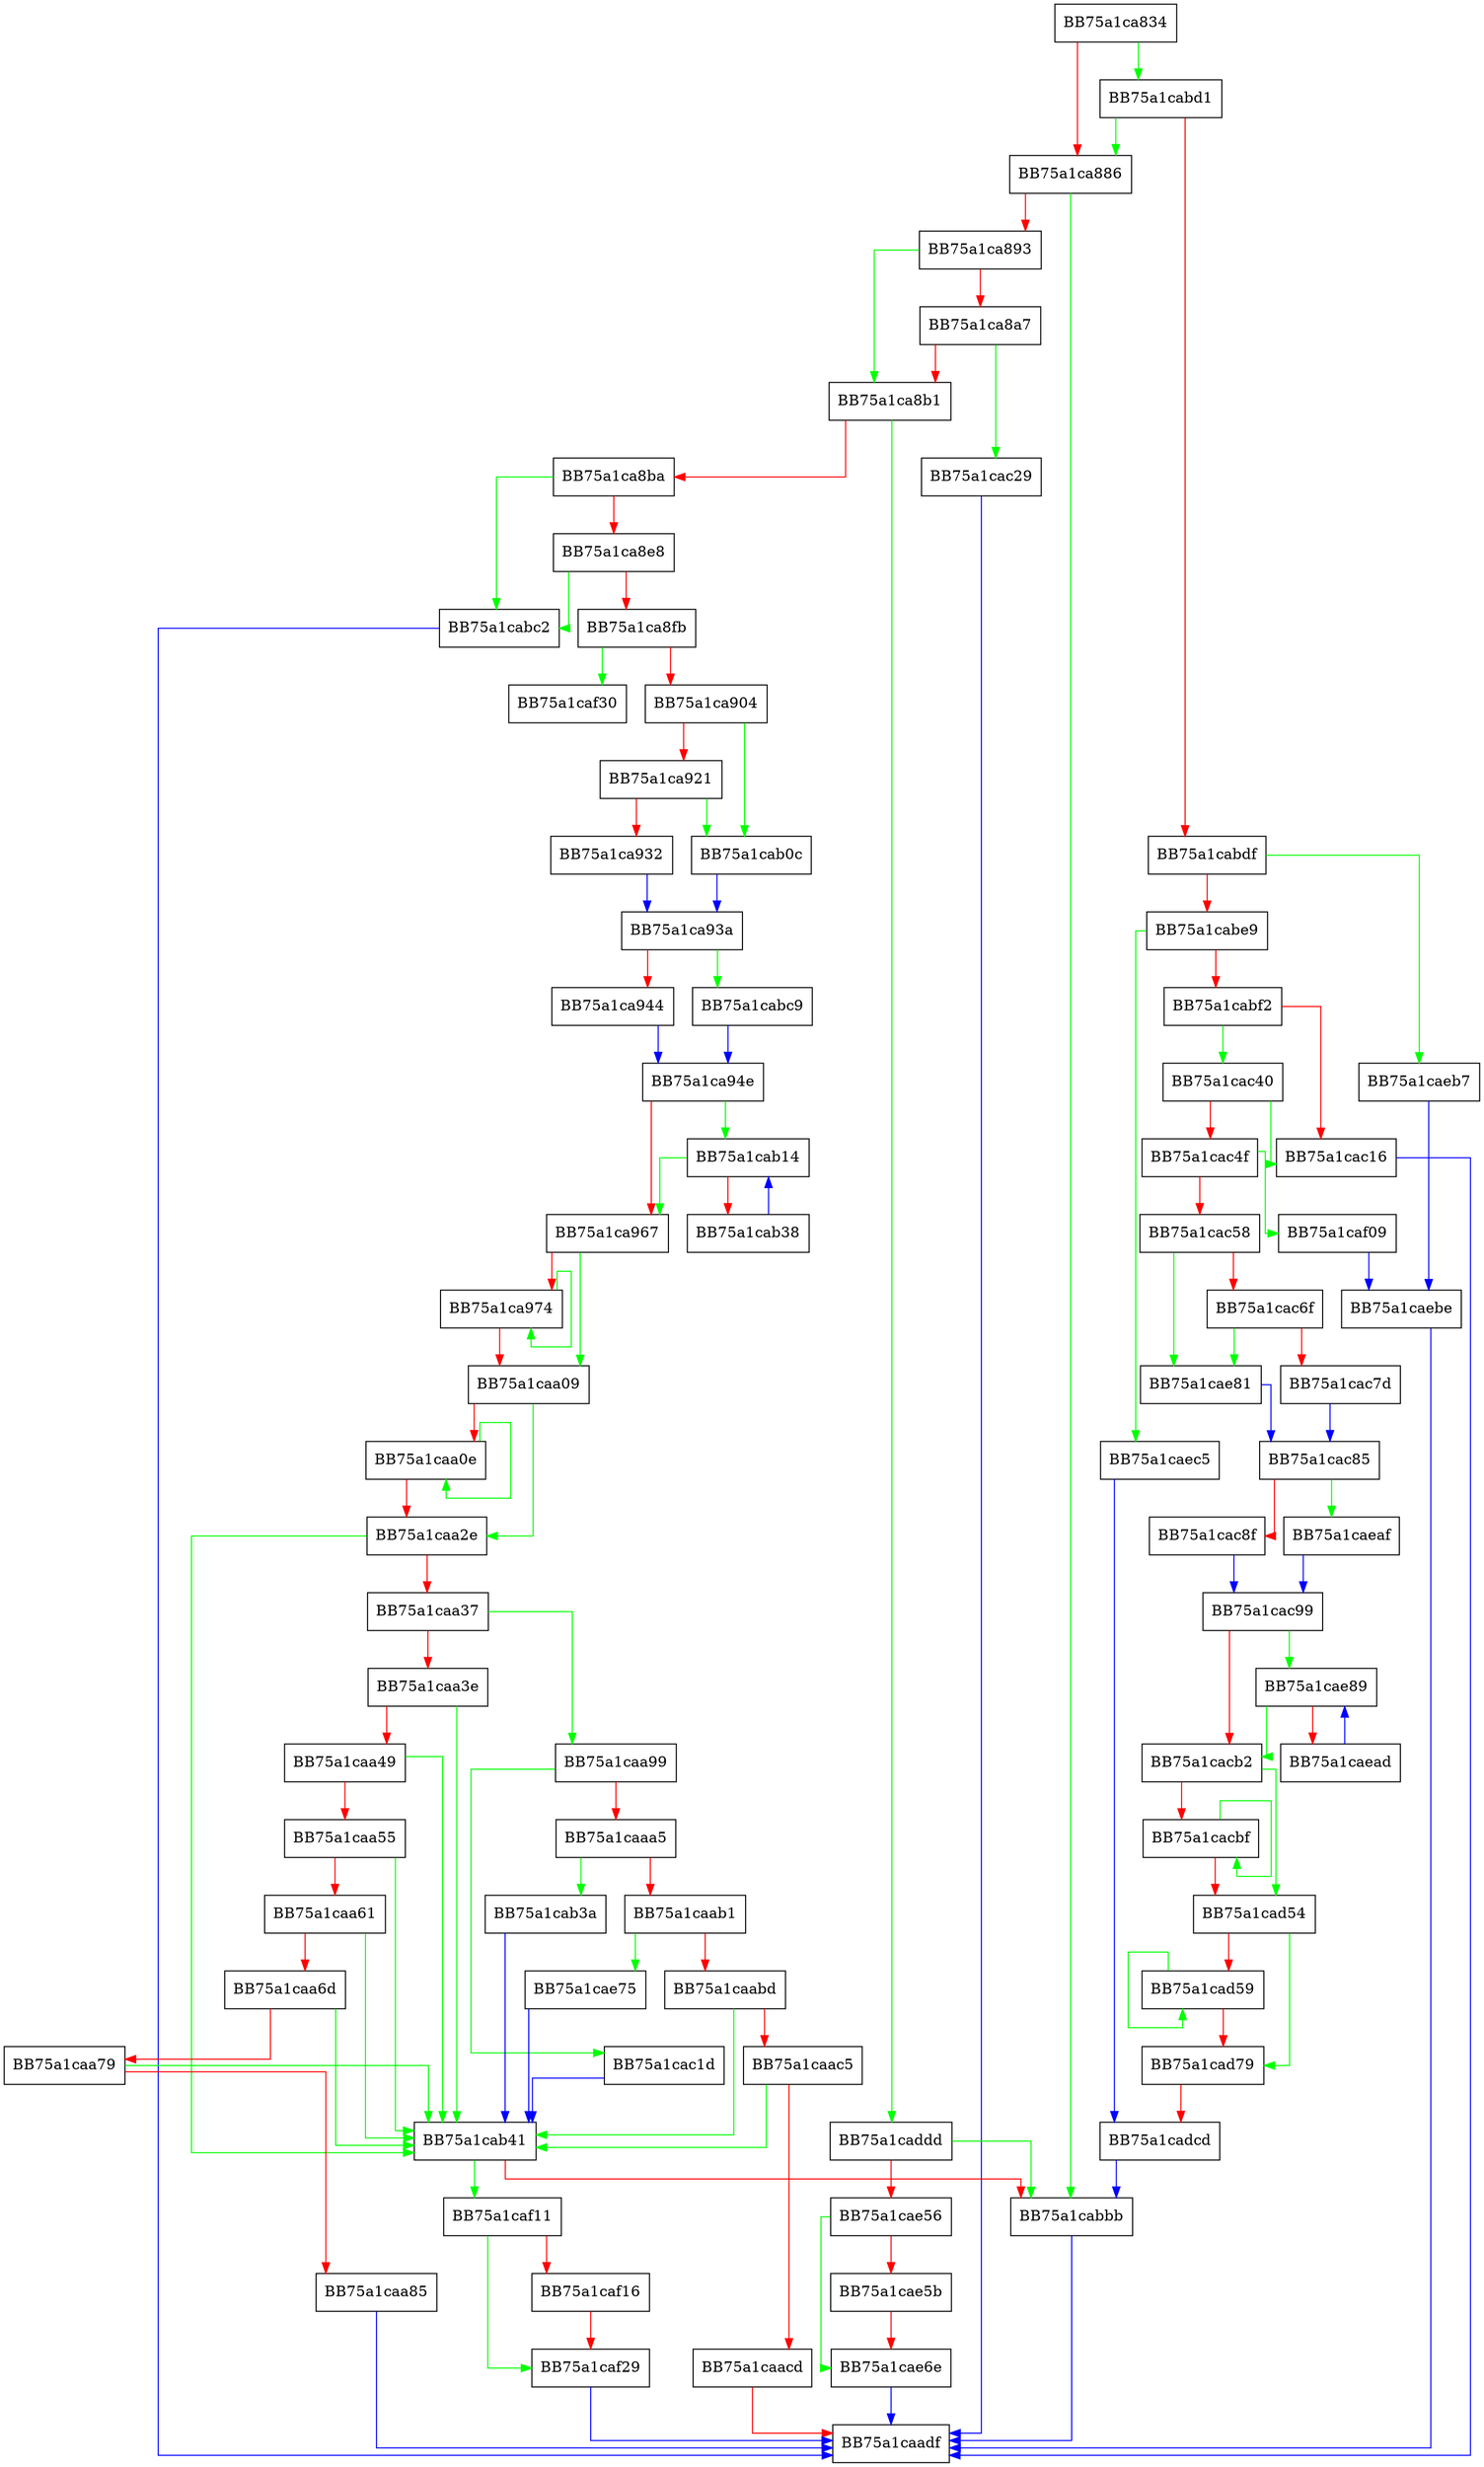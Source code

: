 digraph constValue {
  node [shape="box"];
  graph [splines=ortho];
  BB75a1ca834 -> BB75a1cabd1 [color="green"];
  BB75a1ca834 -> BB75a1ca886 [color="red"];
  BB75a1ca886 -> BB75a1cabbb [color="green"];
  BB75a1ca886 -> BB75a1ca893 [color="red"];
  BB75a1ca893 -> BB75a1ca8b1 [color="green"];
  BB75a1ca893 -> BB75a1ca8a7 [color="red"];
  BB75a1ca8a7 -> BB75a1cac29 [color="green"];
  BB75a1ca8a7 -> BB75a1ca8b1 [color="red"];
  BB75a1ca8b1 -> BB75a1caddd [color="green"];
  BB75a1ca8b1 -> BB75a1ca8ba [color="red"];
  BB75a1ca8ba -> BB75a1cabc2 [color="green"];
  BB75a1ca8ba -> BB75a1ca8e8 [color="red"];
  BB75a1ca8e8 -> BB75a1cabc2 [color="green"];
  BB75a1ca8e8 -> BB75a1ca8fb [color="red"];
  BB75a1ca8fb -> BB75a1caf30 [color="green"];
  BB75a1ca8fb -> BB75a1ca904 [color="red"];
  BB75a1ca904 -> BB75a1cab0c [color="green"];
  BB75a1ca904 -> BB75a1ca921 [color="red"];
  BB75a1ca921 -> BB75a1cab0c [color="green"];
  BB75a1ca921 -> BB75a1ca932 [color="red"];
  BB75a1ca932 -> BB75a1ca93a [color="blue"];
  BB75a1ca93a -> BB75a1cabc9 [color="green"];
  BB75a1ca93a -> BB75a1ca944 [color="red"];
  BB75a1ca944 -> BB75a1ca94e [color="blue"];
  BB75a1ca94e -> BB75a1cab14 [color="green"];
  BB75a1ca94e -> BB75a1ca967 [color="red"];
  BB75a1ca967 -> BB75a1caa09 [color="green"];
  BB75a1ca967 -> BB75a1ca974 [color="red"];
  BB75a1ca974 -> BB75a1ca974 [color="green"];
  BB75a1ca974 -> BB75a1caa09 [color="red"];
  BB75a1caa09 -> BB75a1caa2e [color="green"];
  BB75a1caa09 -> BB75a1caa0e [color="red"];
  BB75a1caa0e -> BB75a1caa0e [color="green"];
  BB75a1caa0e -> BB75a1caa2e [color="red"];
  BB75a1caa2e -> BB75a1cab41 [color="green"];
  BB75a1caa2e -> BB75a1caa37 [color="red"];
  BB75a1caa37 -> BB75a1caa99 [color="green"];
  BB75a1caa37 -> BB75a1caa3e [color="red"];
  BB75a1caa3e -> BB75a1cab41 [color="green"];
  BB75a1caa3e -> BB75a1caa49 [color="red"];
  BB75a1caa49 -> BB75a1cab41 [color="green"];
  BB75a1caa49 -> BB75a1caa55 [color="red"];
  BB75a1caa55 -> BB75a1cab41 [color="green"];
  BB75a1caa55 -> BB75a1caa61 [color="red"];
  BB75a1caa61 -> BB75a1cab41 [color="green"];
  BB75a1caa61 -> BB75a1caa6d [color="red"];
  BB75a1caa6d -> BB75a1cab41 [color="green"];
  BB75a1caa6d -> BB75a1caa79 [color="red"];
  BB75a1caa79 -> BB75a1cab41 [color="green"];
  BB75a1caa79 -> BB75a1caa85 [color="red"];
  BB75a1caa85 -> BB75a1caadf [color="blue"];
  BB75a1caa99 -> BB75a1cac1d [color="green"];
  BB75a1caa99 -> BB75a1caaa5 [color="red"];
  BB75a1caaa5 -> BB75a1cab3a [color="green"];
  BB75a1caaa5 -> BB75a1caab1 [color="red"];
  BB75a1caab1 -> BB75a1cae75 [color="green"];
  BB75a1caab1 -> BB75a1caabd [color="red"];
  BB75a1caabd -> BB75a1cab41 [color="green"];
  BB75a1caabd -> BB75a1caac5 [color="red"];
  BB75a1caac5 -> BB75a1cab41 [color="green"];
  BB75a1caac5 -> BB75a1caacd [color="red"];
  BB75a1caacd -> BB75a1caadf [color="red"];
  BB75a1cab0c -> BB75a1ca93a [color="blue"];
  BB75a1cab14 -> BB75a1ca967 [color="green"];
  BB75a1cab14 -> BB75a1cab38 [color="red"];
  BB75a1cab38 -> BB75a1cab14 [color="blue"];
  BB75a1cab3a -> BB75a1cab41 [color="blue"];
  BB75a1cab41 -> BB75a1caf11 [color="green"];
  BB75a1cab41 -> BB75a1cabbb [color="red"];
  BB75a1cabbb -> BB75a1caadf [color="blue"];
  BB75a1cabc2 -> BB75a1caadf [color="blue"];
  BB75a1cabc9 -> BB75a1ca94e [color="blue"];
  BB75a1cabd1 -> BB75a1ca886 [color="green"];
  BB75a1cabd1 -> BB75a1cabdf [color="red"];
  BB75a1cabdf -> BB75a1caeb7 [color="green"];
  BB75a1cabdf -> BB75a1cabe9 [color="red"];
  BB75a1cabe9 -> BB75a1caec5 [color="green"];
  BB75a1cabe9 -> BB75a1cabf2 [color="red"];
  BB75a1cabf2 -> BB75a1cac40 [color="green"];
  BB75a1cabf2 -> BB75a1cac16 [color="red"];
  BB75a1cac16 -> BB75a1caadf [color="blue"];
  BB75a1cac1d -> BB75a1cab41 [color="blue"];
  BB75a1cac29 -> BB75a1caadf [color="blue"];
  BB75a1cac40 -> BB75a1cac16 [color="green"];
  BB75a1cac40 -> BB75a1cac4f [color="red"];
  BB75a1cac4f -> BB75a1caf09 [color="green"];
  BB75a1cac4f -> BB75a1cac58 [color="red"];
  BB75a1cac58 -> BB75a1cae81 [color="green"];
  BB75a1cac58 -> BB75a1cac6f [color="red"];
  BB75a1cac6f -> BB75a1cae81 [color="green"];
  BB75a1cac6f -> BB75a1cac7d [color="red"];
  BB75a1cac7d -> BB75a1cac85 [color="blue"];
  BB75a1cac85 -> BB75a1caeaf [color="green"];
  BB75a1cac85 -> BB75a1cac8f [color="red"];
  BB75a1cac8f -> BB75a1cac99 [color="blue"];
  BB75a1cac99 -> BB75a1cae89 [color="green"];
  BB75a1cac99 -> BB75a1cacb2 [color="red"];
  BB75a1cacb2 -> BB75a1cad54 [color="green"];
  BB75a1cacb2 -> BB75a1cacbf [color="red"];
  BB75a1cacbf -> BB75a1cacbf [color="green"];
  BB75a1cacbf -> BB75a1cad54 [color="red"];
  BB75a1cad54 -> BB75a1cad79 [color="green"];
  BB75a1cad54 -> BB75a1cad59 [color="red"];
  BB75a1cad59 -> BB75a1cad59 [color="green"];
  BB75a1cad59 -> BB75a1cad79 [color="red"];
  BB75a1cad79 -> BB75a1cadcd [color="red"];
  BB75a1cadcd -> BB75a1cabbb [color="blue"];
  BB75a1caddd -> BB75a1cabbb [color="green"];
  BB75a1caddd -> BB75a1cae56 [color="red"];
  BB75a1cae56 -> BB75a1cae6e [color="green"];
  BB75a1cae56 -> BB75a1cae5b [color="red"];
  BB75a1cae5b -> BB75a1cae6e [color="red"];
  BB75a1cae6e -> BB75a1caadf [color="blue"];
  BB75a1cae75 -> BB75a1cab41 [color="blue"];
  BB75a1cae81 -> BB75a1cac85 [color="blue"];
  BB75a1cae89 -> BB75a1cacb2 [color="green"];
  BB75a1cae89 -> BB75a1caead [color="red"];
  BB75a1caead -> BB75a1cae89 [color="blue"];
  BB75a1caeaf -> BB75a1cac99 [color="blue"];
  BB75a1caeb7 -> BB75a1caebe [color="blue"];
  BB75a1caebe -> BB75a1caadf [color="blue"];
  BB75a1caec5 -> BB75a1cadcd [color="blue"];
  BB75a1caf09 -> BB75a1caebe [color="blue"];
  BB75a1caf11 -> BB75a1caf29 [color="green"];
  BB75a1caf11 -> BB75a1caf16 [color="red"];
  BB75a1caf16 -> BB75a1caf29 [color="red"];
  BB75a1caf29 -> BB75a1caadf [color="blue"];
}